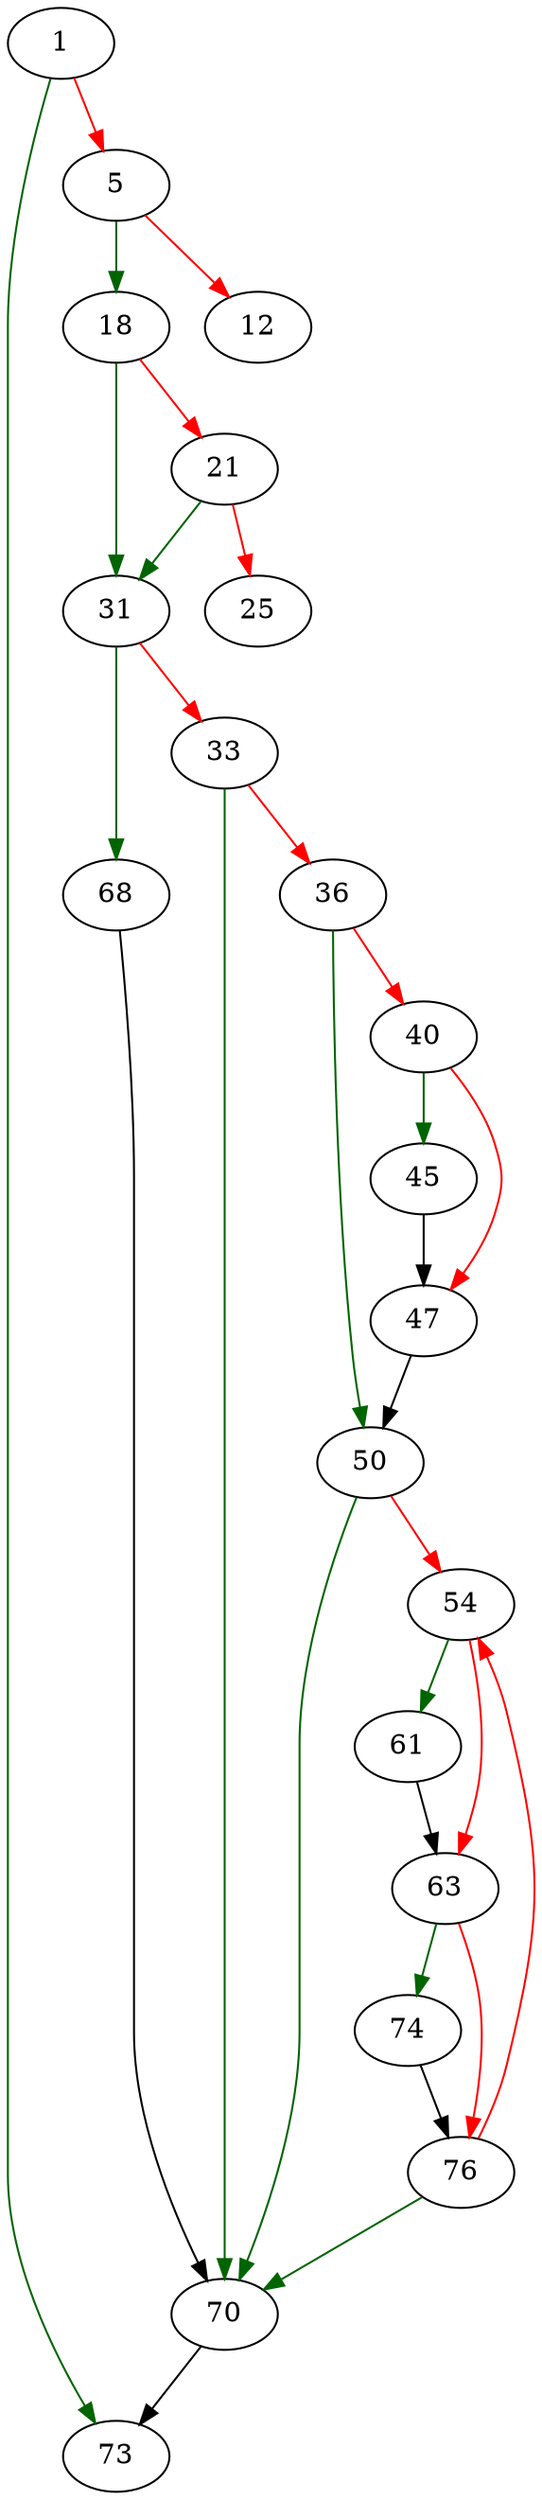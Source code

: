 strict digraph "close_file" {
	// Node definitions.
	1 [entry=true];
	73;
	5;
	18;
	12;
	31;
	21;
	25;
	68;
	33;
	70;
	36;
	50;
	40;
	45;
	47;
	54;
	61;
	63;
	74;
	76;

	// Edge definitions.
	1 -> 73 [
		color=darkgreen
		cond=true
	];
	1 -> 5 [
		color=red
		cond=false
	];
	5 -> 18 [
		color=darkgreen
		cond=true
	];
	5 -> 12 [
		color=red
		cond=false
	];
	18 -> 31 [
		color=darkgreen
		cond=true
	];
	18 -> 21 [
		color=red
		cond=false
	];
	31 -> 68 [
		color=darkgreen
		cond=true
	];
	31 -> 33 [
		color=red
		cond=false
	];
	21 -> 31 [
		color=darkgreen
		cond=true
	];
	21 -> 25 [
		color=red
		cond=false
	];
	68 -> 70;
	33 -> 70 [
		color=darkgreen
		cond=true
	];
	33 -> 36 [
		color=red
		cond=false
	];
	70 -> 73;
	36 -> 50 [
		color=darkgreen
		cond=true
	];
	36 -> 40 [
		color=red
		cond=false
	];
	50 -> 70 [
		color=darkgreen
		cond=true
	];
	50 -> 54 [
		color=red
		cond=false
	];
	40 -> 45 [
		color=darkgreen
		cond=true
	];
	40 -> 47 [
		color=red
		cond=false
	];
	45 -> 47;
	47 -> 50;
	54 -> 61 [
		color=darkgreen
		cond=true
	];
	54 -> 63 [
		color=red
		cond=false
	];
	61 -> 63;
	63 -> 74 [
		color=darkgreen
		cond=true
	];
	63 -> 76 [
		color=red
		cond=false
	];
	74 -> 76;
	76 -> 70 [
		color=darkgreen
		cond=true
	];
	76 -> 54 [
		color=red
		cond=false
	];
}